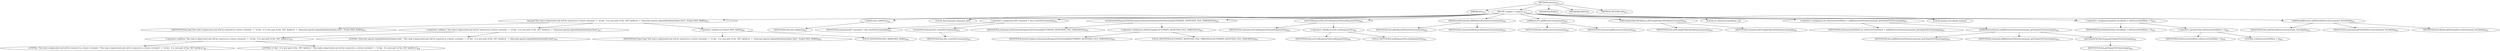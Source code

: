 digraph "execute" {  
"1181" [label = <(METHOD,execute)<SUB>815</SUB>> ]
"48" [label = <(PARAM,this)<SUB>815</SUB>> ]
"1182" [label = <(BLOCK,&lt;empty&gt;,&lt;empty&gt;)<SUB>816</SUB>> ]
"1183" [label = <(log,log(&quot;This task is deprecated and will be removed in a future version\n&quot; + &quot;of Ant.  It is now part of the .NET Antlib:\n&quot; + &quot;http://ant.apache.org/antlibs/dotnet/index.html&quot;, Project.MSG_WARN))<SUB>817</SUB>> ]
"47" [label = <(IDENTIFIER,this,log(&quot;This task is deprecated and will be removed in a future version\n&quot; + &quot;of Ant.  It is now part of the .NET Antlib:\n&quot; + &quot;http://ant.apache.org/antlibs/dotnet/index.html&quot;, Project.MSG_WARN))<SUB>817</SUB>> ]
"1184" [label = <(&lt;operator&gt;.addition,&quot;This task is deprecated and will be removed in a future version\n&quot; + &quot;of Ant.  It is now part of the .NET Antlib:\n&quot; + &quot;http://ant.apache.org/antlibs/dotnet/index.html&quot;)<SUB>817</SUB>> ]
"1185" [label = <(&lt;operator&gt;.addition,&quot;This task is deprecated and will be removed in a future version\n&quot; + &quot;of Ant.  It is now part of the .NET Antlib:\n&quot;)<SUB>817</SUB>> ]
"1186" [label = <(LITERAL,&quot;This task is deprecated and will be removed in a future version\n&quot;,&quot;This task is deprecated and will be removed in a future version\n&quot; + &quot;of Ant.  It is now part of the .NET Antlib:\n&quot;)<SUB>817</SUB>> ]
"1187" [label = <(LITERAL,&quot;of Ant.  It is now part of the .NET Antlib:\n&quot;,&quot;This task is deprecated and will be removed in a future version\n&quot; + &quot;of Ant.  It is now part of the .NET Antlib:\n&quot;)<SUB>818</SUB>> ]
"1188" [label = <(LITERAL,&quot;http://ant.apache.org/antlibs/dotnet/index.html&quot;,&quot;This task is deprecated and will be removed in a future version\n&quot; + &quot;of Ant.  It is now part of the .NET Antlib:\n&quot; + &quot;http://ant.apache.org/antlibs/dotnet/index.html&quot;)<SUB>819</SUB>> ]
"1189" [label = <(&lt;operator&gt;.fieldAccess,Project.MSG_WARN)<SUB>820</SUB>> ]
"1190" [label = <(IDENTIFIER,Project,log(&quot;This task is deprecated and will be removed in a future version\n&quot; + &quot;of Ant.  It is now part of the .NET Antlib:\n&quot; + &quot;http://ant.apache.org/antlibs/dotnet/index.html&quot;, Project.MSG_WARN))<SUB>820</SUB>> ]
"1191" [label = <(FIELD_IDENTIFIER,MSG_WARN,MSG_WARN)<SUB>820</SUB>> ]
"1192" [label = <(validate,this.validate())<SUB>822</SUB>> ]
"49" [label = <(IDENTIFIER,this,this.validate())<SUB>822</SUB>> ]
"1193" [label = <(LOCAL,NetCommand command: ANY)> ]
"1194" [label = <(&lt;operator&gt;.assignment,ANY command = this.createNetCommand())<SUB>823</SUB>> ]
"1195" [label = <(IDENTIFIER,command,ANY command = this.createNetCommand())<SUB>823</SUB>> ]
"1196" [label = <(createNetCommand,this.createNetCommand())<SUB>823</SUB>> ]
"50" [label = <(IDENTIFIER,this,this.createNetCommand())<SUB>823</SUB>> ]
"1197" [label = <(setAutomaticResponseFileThreshold,setAutomaticResponseFileThreshold(AUTOMATIC_RESPONSE_FILE_THRESHOLD))<SUB>825</SUB>> ]
"1198" [label = <(IDENTIFIER,command,setAutomaticResponseFileThreshold(AUTOMATIC_RESPONSE_FILE_THRESHOLD))<SUB>825</SUB>> ]
"1199" [label = <(&lt;operator&gt;.fieldAccess,DotnetCompile.AUTOMATIC_RESPONSE_FILE_THRESHOLD)<SUB>825</SUB>> ]
"1200" [label = <(IDENTIFIER,DotnetCompile,setAutomaticResponseFileThreshold(AUTOMATIC_RESPONSE_FILE_THRESHOLD))<SUB>825</SUB>> ]
"1201" [label = <(FIELD_IDENTIFIER,AUTOMATIC_RESPONSE_FILE_THRESHOLD,AUTOMATIC_RESPONSE_FILE_THRESHOLD)<SUB>825</SUB>> ]
"1202" [label = <(setUseResponseFile,setUseResponseFile(useResponseFile))<SUB>826</SUB>> ]
"1203" [label = <(IDENTIFIER,command,setUseResponseFile(useResponseFile))<SUB>826</SUB>> ]
"1204" [label = <(&lt;operator&gt;.fieldAccess,this.useResponseFile)<SUB>826</SUB>> ]
"1205" [label = <(IDENTIFIER,this,setUseResponseFile(useResponseFile))<SUB>826</SUB>> ]
"1206" [label = <(FIELD_IDENTIFIER,useResponseFile,useResponseFile)<SUB>826</SUB>> ]
"1207" [label = <(fillInSharedParameters,fillInSharedParameters(command))<SUB>828</SUB>> ]
"51" [label = <(IDENTIFIER,this,fillInSharedParameters(command))<SUB>828</SUB>> ]
"1208" [label = <(IDENTIFIER,command,fillInSharedParameters(command))<SUB>828</SUB>> ]
"1209" [label = <(addResources,addResources(command))<SUB>829</SUB>> ]
"52" [label = <(IDENTIFIER,this,addResources(command))<SUB>829</SUB>> ]
"1210" [label = <(IDENTIFIER,command,addResources(command))<SUB>829</SUB>> ]
"1211" [label = <(addCompilerSpecificOptions,addCompilerSpecificOptions(command))<SUB>830</SUB>> ]
"53" [label = <(IDENTIFIER,this,addCompilerSpecificOptions(command))<SUB>830</SUB>> ]
"1212" [label = <(IDENTIFIER,command,addCompilerSpecificOptions(command))<SUB>830</SUB>> ]
"1213" [label = <(LOCAL,int referencesOutOfDate: int)> ]
"1214" [label = <(&lt;operator&gt;.assignment,int referencesOutOfDate = addReferenceFilesets(command, getOutputFileTimestamp()))<SUB>831</SUB>> ]
"1215" [label = <(IDENTIFIER,referencesOutOfDate,int referencesOutOfDate = addReferenceFilesets(command, getOutputFileTimestamp()))<SUB>831</SUB>> ]
"1216" [label = <(addReferenceFilesets,addReferenceFilesets(command, getOutputFileTimestamp()))<SUB>832</SUB>> ]
"55" [label = <(IDENTIFIER,this,addReferenceFilesets(command, getOutputFileTimestamp()))<SUB>832</SUB>> ]
"1217" [label = <(IDENTIFIER,command,addReferenceFilesets(command, getOutputFileTimestamp()))<SUB>832</SUB>> ]
"1218" [label = <(getOutputFileTimestamp,getOutputFileTimestamp())<SUB>832</SUB>> ]
"54" [label = <(IDENTIFIER,this,getOutputFileTimestamp())<SUB>832</SUB>> ]
"1219" [label = <(LOCAL,boolean forceBuild: boolean)> ]
"1220" [label = <(&lt;operator&gt;.assignment,boolean forceBuild = referencesOutOfDate &gt; 0)<SUB>834</SUB>> ]
"1221" [label = <(IDENTIFIER,forceBuild,boolean forceBuild = referencesOutOfDate &gt; 0)<SUB>834</SUB>> ]
"1222" [label = <(&lt;operator&gt;.greaterThan,referencesOutOfDate &gt; 0)<SUB>834</SUB>> ]
"1223" [label = <(IDENTIFIER,referencesOutOfDate,referencesOutOfDate &gt; 0)<SUB>834</SUB>> ]
"1224" [label = <(LITERAL,0,referencesOutOfDate &gt; 0)<SUB>834</SUB>> ]
"1225" [label = <(addFilesAndExecute,addFilesAndExecute(command, forceBuild))<SUB>835</SUB>> ]
"56" [label = <(IDENTIFIER,this,addFilesAndExecute(command, forceBuild))<SUB>835</SUB>> ]
"1226" [label = <(IDENTIFIER,command,addFilesAndExecute(command, forceBuild))<SUB>835</SUB>> ]
"1227" [label = <(IDENTIFIER,forceBuild,addFilesAndExecute(command, forceBuild))<SUB>835</SUB>> ]
"1228" [label = <(MODIFIER,PUBLIC)> ]
"1229" [label = <(MODIFIER,VIRTUAL)> ]
"1230" [label = <(METHOD_RETURN,void)<SUB>815</SUB>> ]
  "1181" -> "48" 
  "1181" -> "1182" 
  "1181" -> "1228" 
  "1181" -> "1229" 
  "1181" -> "1230" 
  "1182" -> "1183" 
  "1182" -> "1192" 
  "1182" -> "1193" 
  "1182" -> "1194" 
  "1182" -> "1197" 
  "1182" -> "1202" 
  "1182" -> "1207" 
  "1182" -> "1209" 
  "1182" -> "1211" 
  "1182" -> "1213" 
  "1182" -> "1214" 
  "1182" -> "1219" 
  "1182" -> "1220" 
  "1182" -> "1225" 
  "1183" -> "47" 
  "1183" -> "1184" 
  "1183" -> "1189" 
  "1184" -> "1185" 
  "1184" -> "1188" 
  "1185" -> "1186" 
  "1185" -> "1187" 
  "1189" -> "1190" 
  "1189" -> "1191" 
  "1192" -> "49" 
  "1194" -> "1195" 
  "1194" -> "1196" 
  "1196" -> "50" 
  "1197" -> "1198" 
  "1197" -> "1199" 
  "1199" -> "1200" 
  "1199" -> "1201" 
  "1202" -> "1203" 
  "1202" -> "1204" 
  "1204" -> "1205" 
  "1204" -> "1206" 
  "1207" -> "51" 
  "1207" -> "1208" 
  "1209" -> "52" 
  "1209" -> "1210" 
  "1211" -> "53" 
  "1211" -> "1212" 
  "1214" -> "1215" 
  "1214" -> "1216" 
  "1216" -> "55" 
  "1216" -> "1217" 
  "1216" -> "1218" 
  "1218" -> "54" 
  "1220" -> "1221" 
  "1220" -> "1222" 
  "1222" -> "1223" 
  "1222" -> "1224" 
  "1225" -> "56" 
  "1225" -> "1226" 
  "1225" -> "1227" 
}
